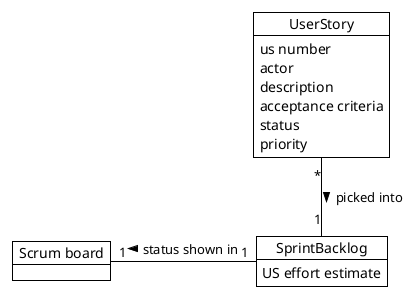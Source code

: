 @startuml

!theme plain

Object "UserStory" as US {
us number
actor
description
acceptance criteria
status
priority
}

Object "SprintBacklog" as SB {
US effort estimate
}

Object "Scrum board" as SC

US "*" -down- "1" SB: picked into >
SB "1" -left- "1" SC: status shown in >

@enduml